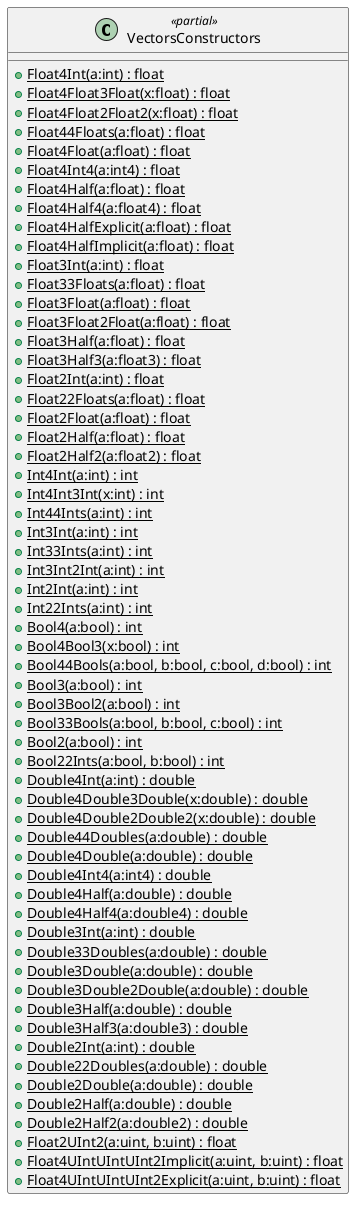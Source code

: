 @startuml
class VectorsConstructors <<partial>> {
    + {static} Float4Int(a:int) : float
    + {static} Float4Float3Float(x:float) : float
    + {static} Float4Float2Float2(x:float) : float
    + {static} Float44Floats(a:float) : float
    + {static} Float4Float(a:float) : float
    + {static} Float4Int4(a:int4) : float
    + {static} Float4Half(a:float) : float
    + {static} Float4Half4(a:float4) : float
    + {static} Float4HalfExplicit(a:float) : float
    + {static} Float4HalfImplicit(a:float) : float
    + {static} Float3Int(a:int) : float
    + {static} Float33Floats(a:float) : float
    + {static} Float3Float(a:float) : float
    + {static} Float3Float2Float(a:float) : float
    + {static} Float3Half(a:float) : float
    + {static} Float3Half3(a:float3) : float
    + {static} Float2Int(a:int) : float
    + {static} Float22Floats(a:float) : float
    + {static} Float2Float(a:float) : float
    + {static} Float2Half(a:float) : float
    + {static} Float2Half2(a:float2) : float
    + {static} Int4Int(a:int) : int
    + {static} Int4Int3Int(x:int) : int
    + {static} Int44Ints(a:int) : int
    + {static} Int3Int(a:int) : int
    + {static} Int33Ints(a:int) : int
    + {static} Int3Int2Int(a:int) : int
    + {static} Int2Int(a:int) : int
    + {static} Int22Ints(a:int) : int
    + {static} Bool4(a:bool) : int
    + {static} Bool4Bool3(x:bool) : int
    + {static} Bool44Bools(a:bool, b:bool, c:bool, d:bool) : int
    + {static} Bool3(a:bool) : int
    + {static} Bool3Bool2(a:bool) : int
    + {static} Bool33Bools(a:bool, b:bool, c:bool) : int
    + {static} Bool2(a:bool) : int
    + {static} Bool22Ints(a:bool, b:bool) : int
    + {static} Double4Int(a:int) : double
    + {static} Double4Double3Double(x:double) : double
    + {static} Double4Double2Double2(x:double) : double
    + {static} Double44Doubles(a:double) : double
    + {static} Double4Double(a:double) : double
    + {static} Double4Int4(a:int4) : double
    + {static} Double4Half(a:double) : double
    + {static} Double4Half4(a:double4) : double
    + {static} Double3Int(a:int) : double
    + {static} Double33Doubles(a:double) : double
    + {static} Double3Double(a:double) : double
    + {static} Double3Double2Double(a:double) : double
    + {static} Double3Half(a:double) : double
    + {static} Double3Half3(a:double3) : double
    + {static} Double2Int(a:int) : double
    + {static} Double22Doubles(a:double) : double
    + {static} Double2Double(a:double) : double
    + {static} Double2Half(a:double) : double
    + {static} Double2Half2(a:double2) : double
    + {static} Float2UInt2(a:uint, b:uint) : float
    + {static} Float4UIntUIntUInt2Implicit(a:uint, b:uint) : float
    + {static} Float4UIntUIntUInt2Explicit(a:uint, b:uint) : float
}
@enduml
